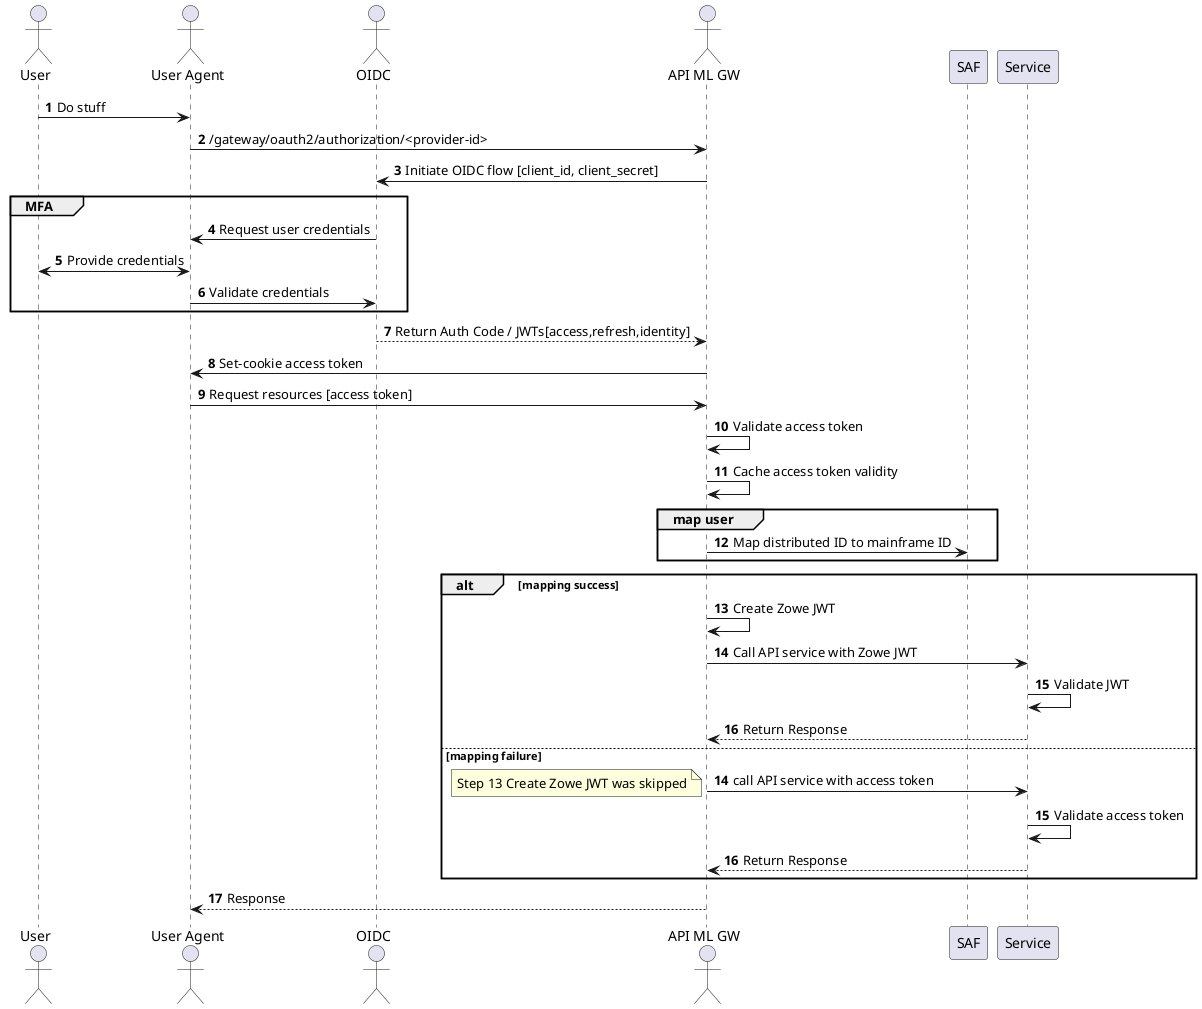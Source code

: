 @startuml
'https://plantuml.com/sequence-diagram

autonumber
actor User
actor "User Agent" as Agent
actor OIDC as OIDC
actor "API ML GW" as GW

User -> Agent: Do stuff
Agent -> GW: /gateway/oauth2/authorization/<provider-id>
GW -> OIDC: Initiate OIDC flow [client_id, client_secret]
group MFA
OIDC -> Agent: Request user credentials
User <-> Agent: Provide credentials
Agent -> OIDC: Validate credentials
end
OIDC --> GW: Return Auth Code / JWTs[access,refresh,identity]
GW -> Agent: Set-cookie access token
Agent -> GW: Request resources [access token]
GW -> GW: Validate access token
GW -> GW: Cache access token validity
group map user
GW -> SAF: Map distributed ID to mainframe ID
end
alt mapping success
GW -> GW: Create Zowe JWT
GW -> Service: Call API service with Zowe JWT
Service -> Service: Validate JWT
Service --> GW: Return Response
autonumber 14 1
else mapping failure

GW -> Service: call API service with access token
note left: Step 13 Create Zowe JWT was skipped
Service -> Service: Validate access token
Service --> GW: Return Response
end
autonumber 17 1
GW --> Agent: Response


@enduml